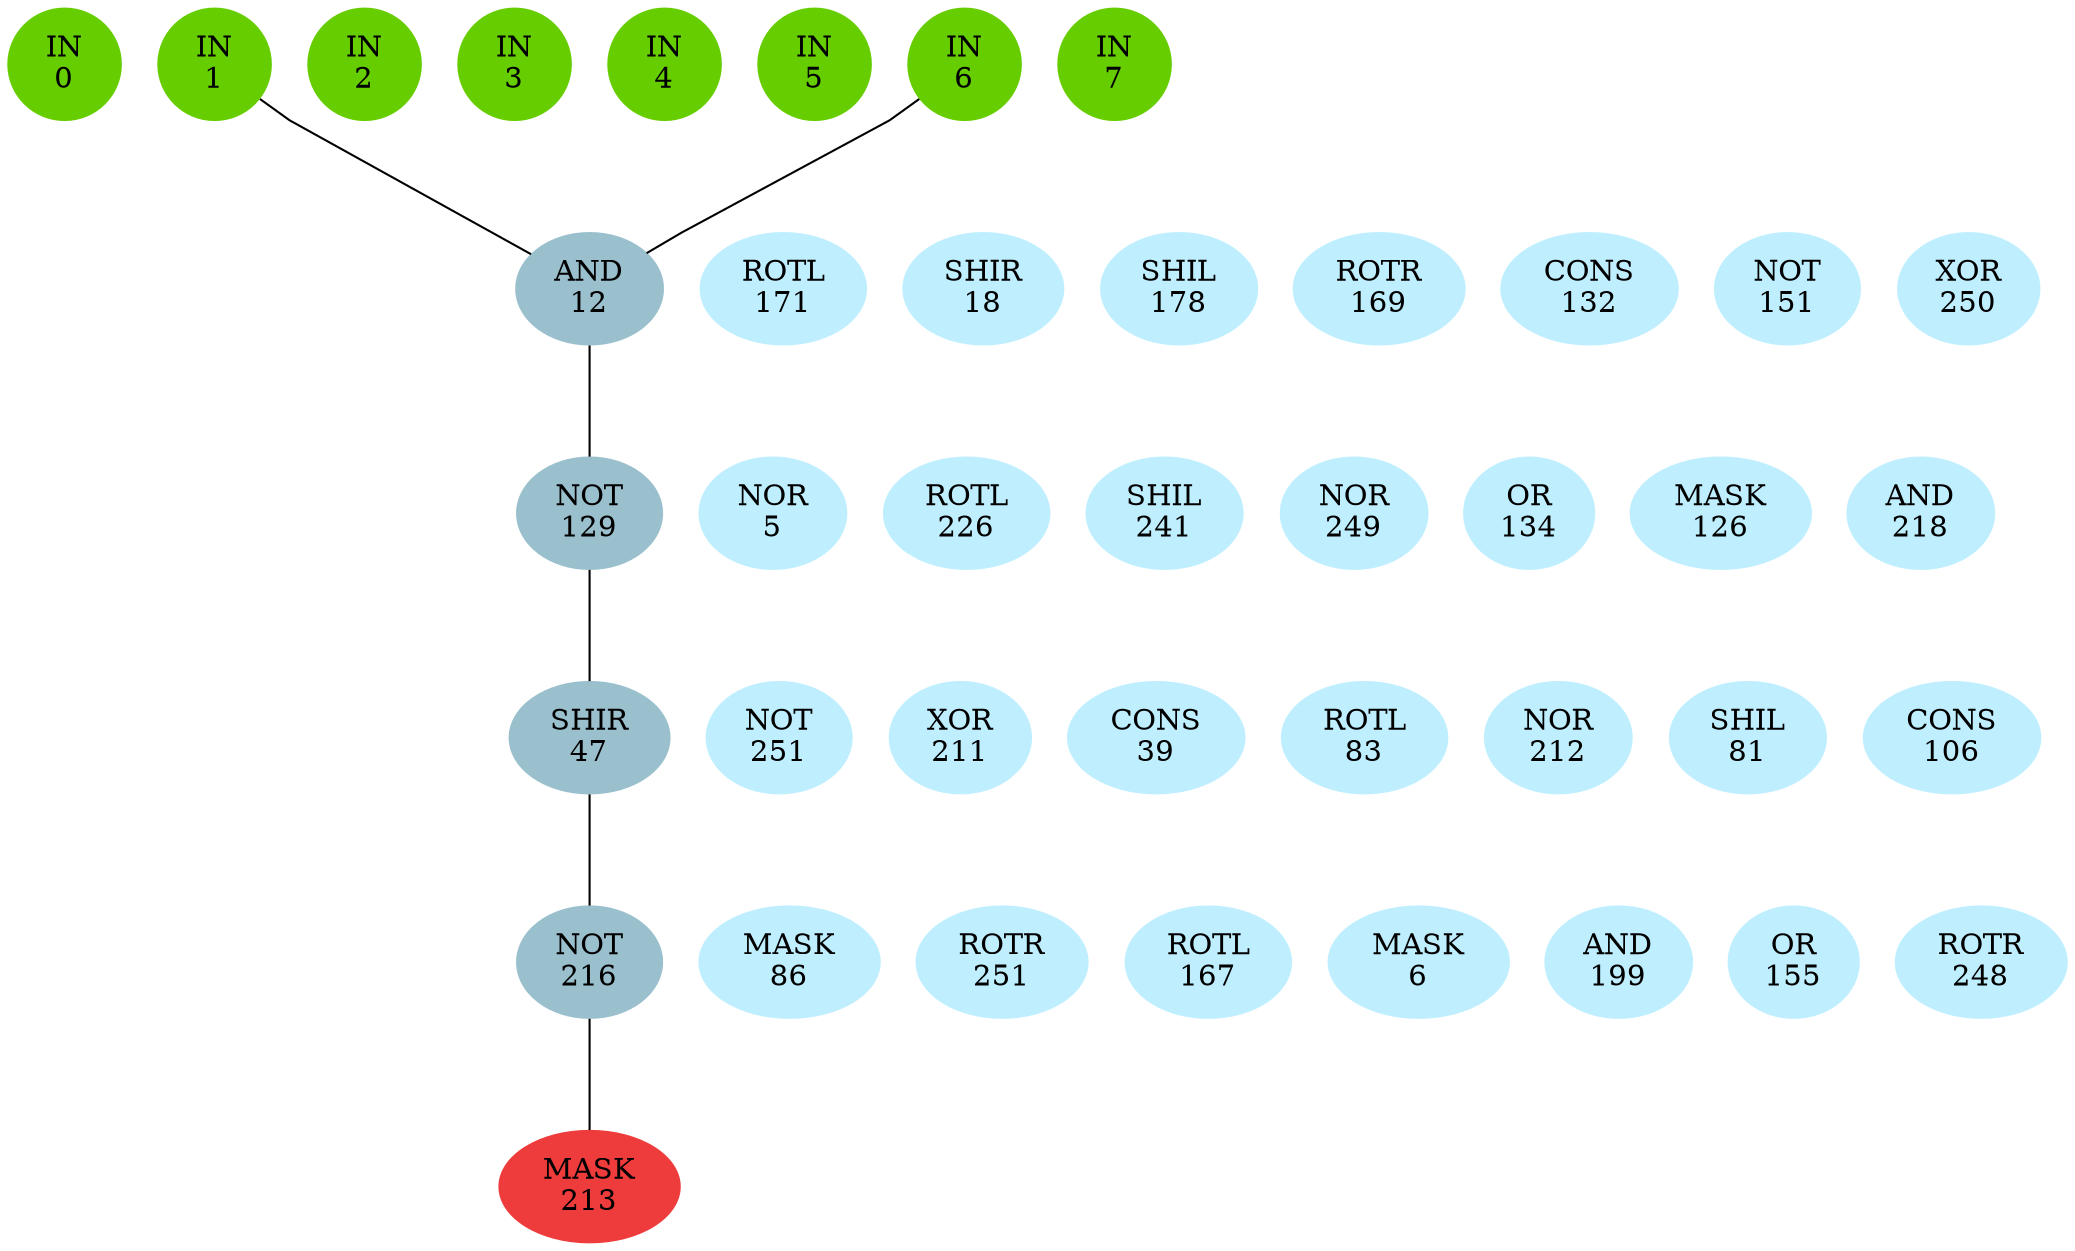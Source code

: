 graph EACircuit {
rankdir=BT;
ranksep=0.75;
ordering=out;
splines=polyline;
node [style=filled, color=lightblue2];

{ rank=same;
node [color=chartreuse3];
"-1_0"[label="IN\n0"];
node [color=chartreuse3];
"-1_1"[label="IN\n1"];
node [color=chartreuse3];
"-1_2"[label="IN\n2"];
node [color=chartreuse3];
"-1_3"[label="IN\n3"];
node [color=chartreuse3];
"-1_4"[label="IN\n4"];
node [color=chartreuse3];
"-1_5"[label="IN\n5"];
node [color=chartreuse3];
"-1_6"[label="IN\n6"];
node [color=chartreuse3];
"-1_7"[label="IN\n7"];
}
{ rank=same;
node [color=lightblue3];
"0_0"[label="AND\n12"];
node [color=lightblue1];
"0_1"[label="ROTL\n171"];
node [color=lightblue1];
"0_2"[label="SHIR\n18"];
node [color=lightblue1];
"0_3"[label="SHIL\n178"];
node [color=lightblue1];
"0_4"[label="ROTR\n169"];
node [color=lightblue1];
"0_5"[label="CONS\n132"];
node [color=lightblue1];
"0_6"[label="NOT\n151"];
node [color=lightblue1];
"0_7"[label="XOR\n250"];
}
{ rank=same;
node [color=lightblue3];
"1_0"[label="NOT\n129"];
node [color=lightblue1];
"1_1"[label="NOR\n5"];
node [color=lightblue1];
"1_2"[label="ROTL\n226"];
node [color=lightblue1];
"1_3"[label="SHIL\n241"];
node [color=lightblue1];
"1_4"[label="NOR\n249"];
node [color=lightblue1];
"1_5"[label="OR\n134"];
node [color=lightblue1];
"1_6"[label="MASK\n126"];
node [color=lightblue1];
"1_7"[label="AND\n218"];
}
{ rank=same;
node [color=lightblue3];
"2_0"[label="SHIR\n47"];
node [color=lightblue1];
"2_1"[label="NOT\n251"];
node [color=lightblue1];
"2_2"[label="XOR\n211"];
node [color=lightblue1];
"2_3"[label="CONS\n39"];
node [color=lightblue1];
"2_4"[label="ROTL\n83"];
node [color=lightblue1];
"2_5"[label="NOR\n212"];
node [color=lightblue1];
"2_6"[label="SHIL\n81"];
node [color=lightblue1];
"2_7"[label="CONS\n106"];
}
{ rank=same;
node [color=lightblue3];
"3_0"[label="NOT\n216"];
node [color=lightblue1];
"3_1"[label="MASK\n86"];
node [color=lightblue1];
"3_2"[label="ROTR\n251"];
node [color=lightblue1];
"3_3"[label="ROTL\n167"];
node [color=lightblue1];
"3_4"[label="MASK\n6"];
node [color=lightblue1];
"3_5"[label="AND\n199"];
node [color=lightblue1];
"3_6"[label="OR\n155"];
node [color=lightblue1];
"3_7"[label="ROTR\n248"];
}
{ rank=same;
node [color=brown2];
"4_0"[label="MASK\n213"];
}
edge[style=invis];
"-1_0" -- "-1_1" -- "-1_2" -- "-1_3" -- "-1_4" -- "-1_5" -- "-1_6" -- "-1_7";
"0_0" -- "0_1" -- "0_2" -- "0_3" -- "0_4" -- "0_5" -- "0_6" -- "0_7";
"1_0" -- "1_1" -- "1_2" -- "1_3" -- "1_4" -- "1_5" -- "1_6" -- "1_7";
"2_0" -- "2_1" -- "2_2" -- "2_3" -- "2_4" -- "2_5" -- "2_6" -- "2_7";
"3_0" -- "3_1" -- "3_2" -- "3_3" -- "3_4" -- "3_5" -- "3_6" -- "3_7";
"4_0" -- "4_0";
edge[style=solid];
"0_0" -- "-1_1";
"0_0" -- "-1_6";
"1_0" -- "0_0";
"2_0" -- "1_0";
"3_0" -- "2_0";
"4_0" -- "3_0";
}